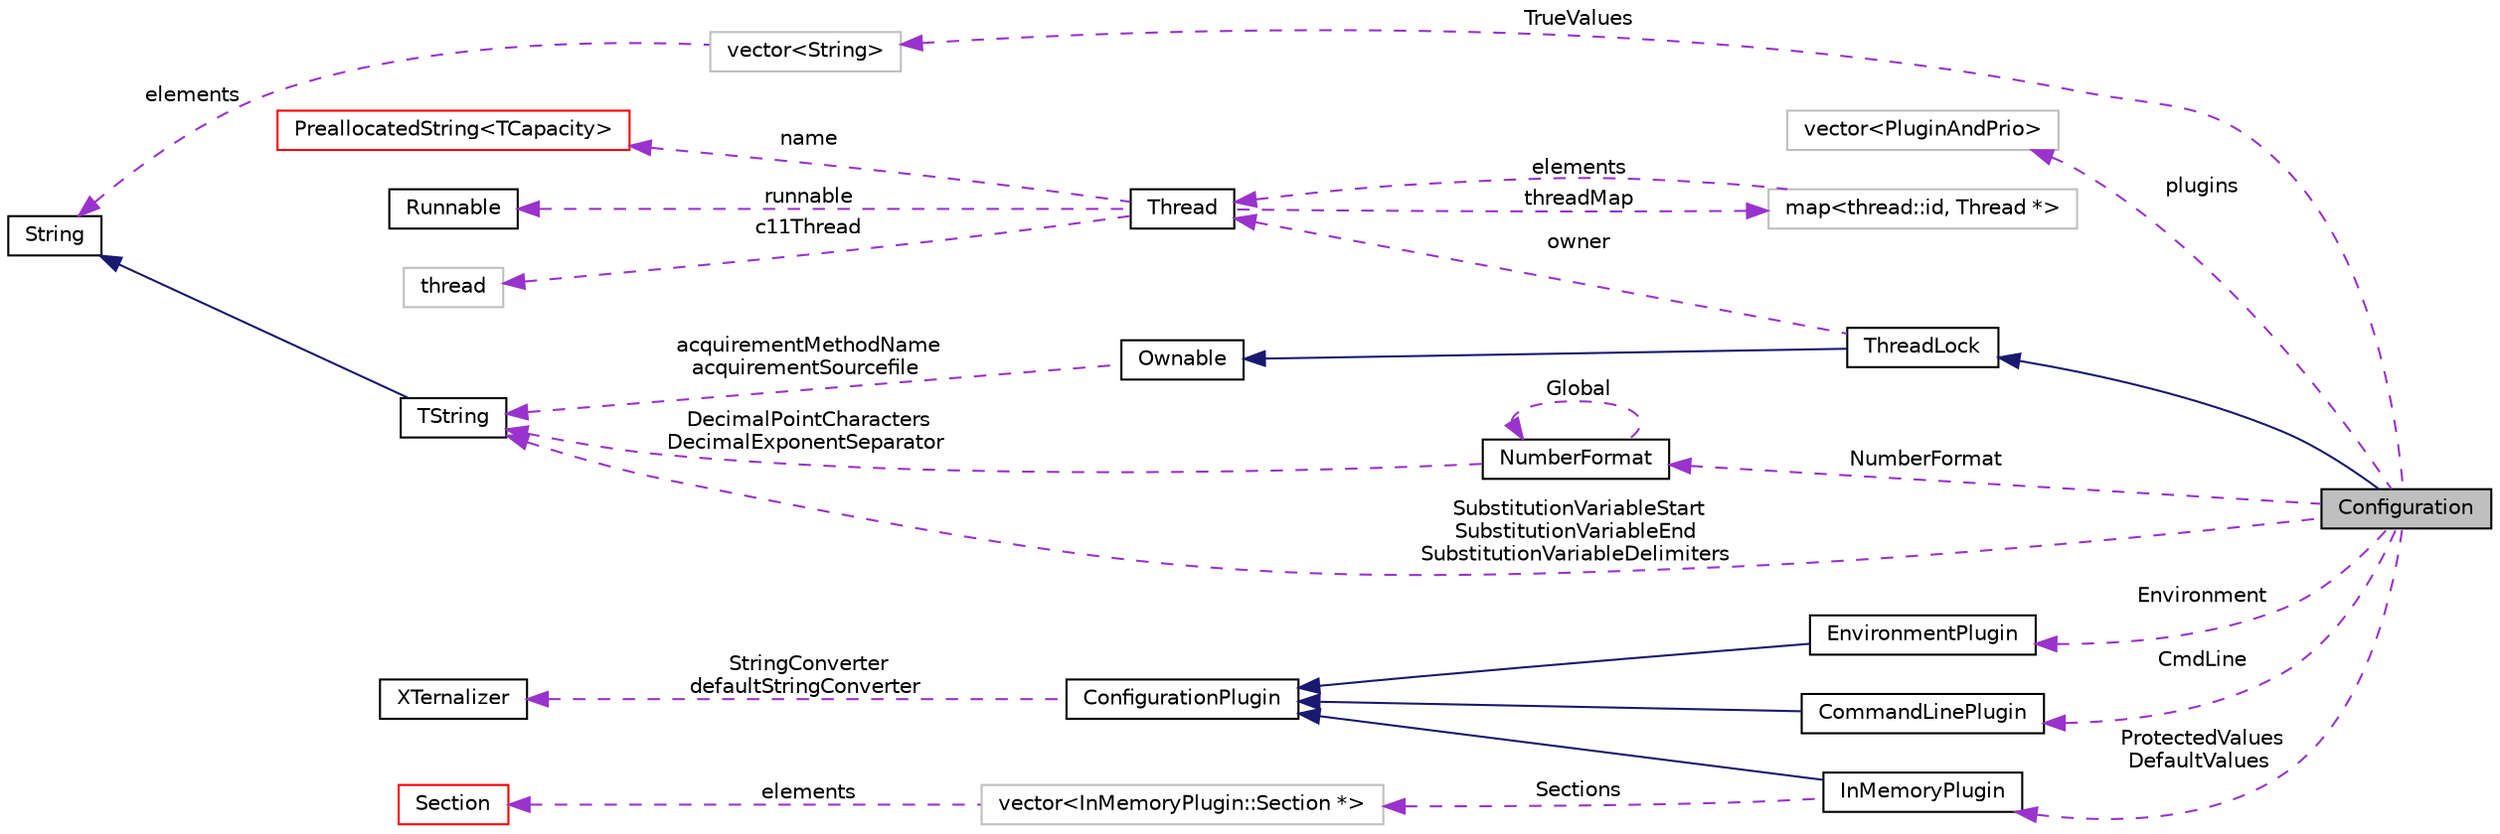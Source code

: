digraph "Configuration"
{
  edge [fontname="Helvetica",fontsize="10",labelfontname="Helvetica",labelfontsize="10"];
  node [fontname="Helvetica",fontsize="10",shape=record];
  rankdir="LR";
  Node1 [label="Configuration",height=0.2,width=0.4,color="black", fillcolor="grey75", style="filled", fontcolor="black"];
  Node9 [label="map\<thread::id, Thread *\>",height=0.2,width=0.4,color="grey75", fillcolor="white", style="filled"];
  Node12 [label="vector\<String\>",height=0.2,width=0.4,color="grey75", fillcolor="white", style="filled"];
  Node18 [label="vector\<InMemoryPlugin::Section *\>",height=0.2,width=0.4,color="grey75", fillcolor="white", style="filled"];
  Node20 [label="vector\<PluginAndPrio\>",height=0.2,width=0.4,color="grey75", fillcolor="white", style="filled"];
  Node8 [label="PreallocatedString\<TCapacity\>",height=0.2,width=0.4,color="red", fillcolor="white", style="filled",URL="$classaworx_1_1lib_1_1strings_1_1PreallocatedString.html"];
  Node2 -> Node1 [dir="back",color="midnightblue",fontsize="10",style="solid",fontname="Helvetica"];
  Node3 -> Node2 [dir="back",color="midnightblue",fontsize="10",style="solid",fontname="Helvetica"];
  Node4 -> Node1 [dir="back",color="darkorchid3",fontsize="10",style="dashed",label=" SubstitutionVariableStart\nSubstitutionVariableEnd\nSubstitutionVariableDelimiters" ,fontname="Helvetica"];
  Node4 -> Node3 [dir="back",color="darkorchid3",fontsize="10",style="dashed",label=" acquirementMethodName\nacquirementSourcefile" ,fontname="Helvetica"];
  Node4 -> Node11 [dir="back",color="darkorchid3",fontsize="10",style="dashed",label=" DecimalPointCharacters\nDecimalExponentSeparator" ,fontname="Helvetica"];
  Node5 -> Node4 [dir="back",color="midnightblue",fontsize="10",style="solid",fontname="Helvetica"];
  Node5 -> Node12 [dir="back",color="darkorchid3",fontsize="10",style="dashed",label=" elements" ,fontname="Helvetica"];
  Node6 -> Node2 [dir="back",color="darkorchid3",fontsize="10",style="dashed",label=" owner" ,fontname="Helvetica"];
  Node6 -> Node9 [dir="back",color="darkorchid3",fontsize="10",style="dashed",label=" elements" ,fontname="Helvetica"];
  Node7 -> Node6 [dir="back",color="darkorchid3",fontsize="10",style="dashed",label=" runnable" ,fontname="Helvetica"];
  Node8 -> Node6 [dir="back",color="darkorchid3",fontsize="10",style="dashed",label=" name" ,fontname="Helvetica"];
  Node9 -> Node6 [dir="back",color="darkorchid3",fontsize="10",style="dashed",label=" threadMap" ,fontname="Helvetica"];
  Node10 -> Node6 [dir="back",color="darkorchid3",fontsize="10",style="dashed",label=" c11Thread" ,fontname="Helvetica"];
  Node11 -> Node1 [dir="back",color="darkorchid3",fontsize="10",style="dashed",label=" NumberFormat" ,fontname="Helvetica"];
  Node11 -> Node11 [dir="back",color="darkorchid3",fontsize="10",style="dashed",label=" Global" ,fontname="Helvetica"];
  Node12 -> Node1 [dir="back",color="darkorchid3",fontsize="10",style="dashed",label=" TrueValues" ,fontname="Helvetica"];
  Node13 -> Node1 [dir="back",color="darkorchid3",fontsize="10",style="dashed",label=" Environment" ,fontname="Helvetica"];
  Node14 -> Node13 [dir="back",color="midnightblue",fontsize="10",style="solid",fontname="Helvetica"];
  Node14 -> Node16 [dir="back",color="midnightblue",fontsize="10",style="solid",fontname="Helvetica"];
  Node14 -> Node17 [dir="back",color="midnightblue",fontsize="10",style="solid",fontname="Helvetica"];
  Node15 -> Node14 [dir="back",color="darkorchid3",fontsize="10",style="dashed",label=" StringConverter\ndefaultStringConverter" ,fontname="Helvetica"];
  Node16 -> Node1 [dir="back",color="darkorchid3",fontsize="10",style="dashed",label=" CmdLine" ,fontname="Helvetica"];
  Node17 -> Node1 [dir="back",color="darkorchid3",fontsize="10",style="dashed",label=" ProtectedValues\nDefaultValues" ,fontname="Helvetica"];
  Node18 -> Node17 [dir="back",color="darkorchid3",fontsize="10",style="dashed",label=" Sections" ,fontname="Helvetica"];
  Node19 -> Node18 [dir="back",color="darkorchid3",fontsize="10",style="dashed",label=" elements" ,fontname="Helvetica"];
  Node20 -> Node1 [dir="back",color="darkorchid3",fontsize="10",style="dashed",label=" plugins" ,fontname="Helvetica"];
  Node2 [label="ThreadLock",height=0.2,width=0.4,color="black", fillcolor="white", style="filled",URL="$classaworx_1_1lib_1_1threads_1_1ThreadLock.html"];
  Node3 [label="Ownable",height=0.2,width=0.4,color="black", fillcolor="white", style="filled",URL="$classaworx_1_1lib_1_1Ownable.html"];
  Node4 [label="TString",height=0.2,width=0.4,color="black", fillcolor="white", style="filled",URL="$classaworx_1_1lib_1_1strings_1_1TString.html"];
  Node5 [label="String",height=0.2,width=0.4,color="black", fillcolor="white", style="filled",URL="$classaworx_1_1lib_1_1strings_1_1String.html"];
  Node6 [label="Thread",height=0.2,width=0.4,color="black", fillcolor="white", style="filled",URL="$classaworx_1_1lib_1_1threads_1_1Thread.html"];
  Node7 [label="Runnable",height=0.2,width=0.4,color="black", fillcolor="white", style="filled",URL="$classaworx_1_1lib_1_1threads_1_1Runnable.html"];
  Node10 [label="thread",height=0.2,width=0.4,color="grey75", fillcolor="white", style="filled",tooltip="STL class. "];
  Node11 [label="NumberFormat",height=0.2,width=0.4,color="black", fillcolor="white", style="filled",URL="$classaworx_1_1lib_1_1strings_1_1NumberFormat.html"];
  Node13 [label="EnvironmentPlugin",height=0.2,width=0.4,color="black", fillcolor="white", style="filled",URL="$classaworx_1_1lib_1_1config_1_1EnvironmentPlugin.html"];
  Node14 [label="ConfigurationPlugin",height=0.2,width=0.4,color="black", fillcolor="white", style="filled",URL="$classaworx_1_1lib_1_1config_1_1ConfigurationPlugin.html"];
  Node15 [label="XTernalizer",height=0.2,width=0.4,color="black", fillcolor="white", style="filled",URL="$classaworx_1_1lib_1_1config_1_1XTernalizer.html"];
  Node16 [label="CommandLinePlugin",height=0.2,width=0.4,color="black", fillcolor="white", style="filled",URL="$classaworx_1_1lib_1_1config_1_1CommandLinePlugin.html"];
  Node17 [label="InMemoryPlugin",height=0.2,width=0.4,color="black", fillcolor="white", style="filled",URL="$classaworx_1_1lib_1_1config_1_1InMemoryPlugin.html"];
  Node19 [label="Section",height=0.2,width=0.4,color="red", fillcolor="white", style="filled",URL="$classaworx_1_1lib_1_1config_1_1InMemoryPlugin_1_1Section.html"];
}

